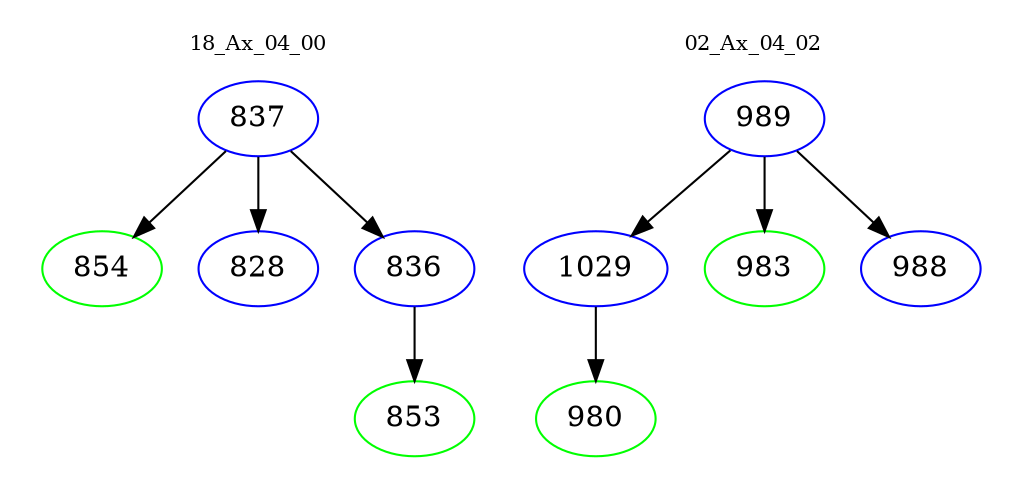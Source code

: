 digraph{
subgraph cluster_0 {
color = white
label = "18_Ax_04_00";
fontsize=10;
T0_837 [label="837", color="blue"]
T0_837 -> T0_854 [color="black"]
T0_854 [label="854", color="green"]
T0_837 -> T0_828 [color="black"]
T0_828 [label="828", color="blue"]
T0_837 -> T0_836 [color="black"]
T0_836 [label="836", color="blue"]
T0_836 -> T0_853 [color="black"]
T0_853 [label="853", color="green"]
}
subgraph cluster_1 {
color = white
label = "02_Ax_04_02";
fontsize=10;
T1_989 [label="989", color="blue"]
T1_989 -> T1_1029 [color="black"]
T1_1029 [label="1029", color="blue"]
T1_1029 -> T1_980 [color="black"]
T1_980 [label="980", color="green"]
T1_989 -> T1_983 [color="black"]
T1_983 [label="983", color="green"]
T1_989 -> T1_988 [color="black"]
T1_988 [label="988", color="blue"]
}
}
